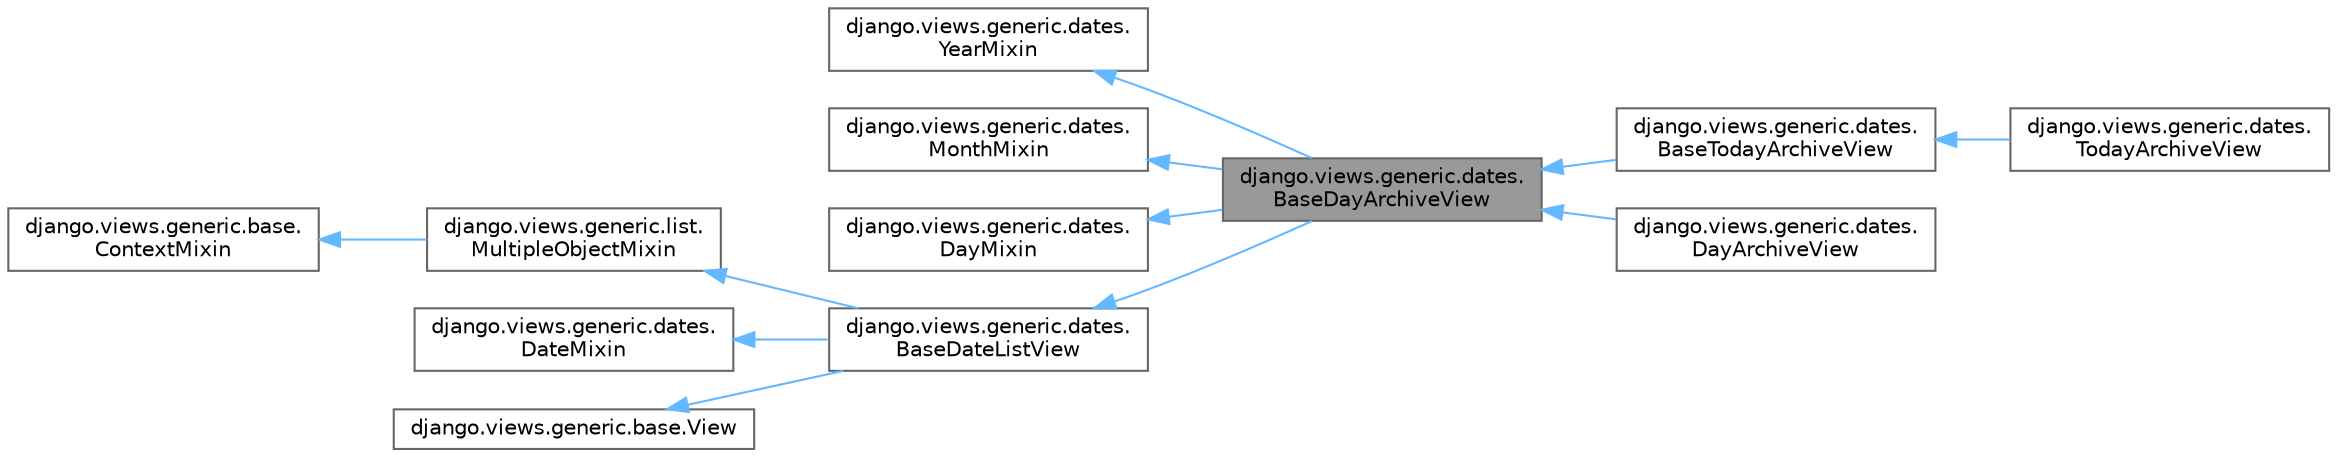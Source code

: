 digraph "django.views.generic.dates.BaseDayArchiveView"
{
 // LATEX_PDF_SIZE
  bgcolor="transparent";
  edge [fontname=Helvetica,fontsize=10,labelfontname=Helvetica,labelfontsize=10];
  node [fontname=Helvetica,fontsize=10,shape=box,height=0.2,width=0.4];
  rankdir="LR";
  Node1 [id="Node000001",label="django.views.generic.dates.\lBaseDayArchiveView",height=0.2,width=0.4,color="gray40", fillcolor="grey60", style="filled", fontcolor="black",tooltip=" "];
  Node2 -> Node1 [id="edge1_Node000001_Node000002",dir="back",color="steelblue1",style="solid",tooltip=" "];
  Node2 [id="Node000002",label="django.views.generic.dates.\lYearMixin",height=0.2,width=0.4,color="gray40", fillcolor="white", style="filled",URL="$classdjango_1_1views_1_1generic_1_1dates_1_1_year_mixin.html",tooltip=" "];
  Node3 -> Node1 [id="edge2_Node000001_Node000003",dir="back",color="steelblue1",style="solid",tooltip=" "];
  Node3 [id="Node000003",label="django.views.generic.dates.\lMonthMixin",height=0.2,width=0.4,color="gray40", fillcolor="white", style="filled",URL="$classdjango_1_1views_1_1generic_1_1dates_1_1_month_mixin.html",tooltip=" "];
  Node4 -> Node1 [id="edge3_Node000001_Node000004",dir="back",color="steelblue1",style="solid",tooltip=" "];
  Node4 [id="Node000004",label="django.views.generic.dates.\lDayMixin",height=0.2,width=0.4,color="gray40", fillcolor="white", style="filled",URL="$classdjango_1_1views_1_1generic_1_1dates_1_1_day_mixin.html",tooltip=" "];
  Node5 -> Node1 [id="edge4_Node000001_Node000005",dir="back",color="steelblue1",style="solid",tooltip=" "];
  Node5 [id="Node000005",label="django.views.generic.dates.\lBaseDateListView",height=0.2,width=0.4,color="gray40", fillcolor="white", style="filled",URL="$classdjango_1_1views_1_1generic_1_1dates_1_1_base_date_list_view.html",tooltip=" "];
  Node6 -> Node5 [id="edge5_Node000005_Node000006",dir="back",color="steelblue1",style="solid",tooltip=" "];
  Node6 [id="Node000006",label="django.views.generic.list.\lMultipleObjectMixin",height=0.2,width=0.4,color="gray40", fillcolor="white", style="filled",URL="$classdjango_1_1views_1_1generic_1_1list_1_1_multiple_object_mixin.html",tooltip=" "];
  Node7 -> Node6 [id="edge6_Node000006_Node000007",dir="back",color="steelblue1",style="solid",tooltip=" "];
  Node7 [id="Node000007",label="django.views.generic.base.\lContextMixin",height=0.2,width=0.4,color="gray40", fillcolor="white", style="filled",URL="$classdjango_1_1views_1_1generic_1_1base_1_1_context_mixin.html",tooltip=" "];
  Node8 -> Node5 [id="edge7_Node000005_Node000008",dir="back",color="steelblue1",style="solid",tooltip=" "];
  Node8 [id="Node000008",label="django.views.generic.dates.\lDateMixin",height=0.2,width=0.4,color="gray40", fillcolor="white", style="filled",URL="$classdjango_1_1views_1_1generic_1_1dates_1_1_date_mixin.html",tooltip=" "];
  Node9 -> Node5 [id="edge8_Node000005_Node000009",dir="back",color="steelblue1",style="solid",tooltip=" "];
  Node9 [id="Node000009",label="django.views.generic.base.View",height=0.2,width=0.4,color="gray40", fillcolor="white", style="filled",URL="$classdjango_1_1views_1_1generic_1_1base_1_1_view.html",tooltip=" "];
  Node1 -> Node10 [id="edge9_Node000001_Node000010",dir="back",color="steelblue1",style="solid",tooltip=" "];
  Node10 [id="Node000010",label="django.views.generic.dates.\lBaseTodayArchiveView",height=0.2,width=0.4,color="gray40", fillcolor="white", style="filled",URL="$classdjango_1_1views_1_1generic_1_1dates_1_1_base_today_archive_view.html",tooltip=" "];
  Node10 -> Node11 [id="edge10_Node000010_Node000011",dir="back",color="steelblue1",style="solid",tooltip=" "];
  Node11 [id="Node000011",label="django.views.generic.dates.\lTodayArchiveView",height=0.2,width=0.4,color="gray40", fillcolor="white", style="filled",URL="$classdjango_1_1views_1_1generic_1_1dates_1_1_today_archive_view.html",tooltip=" "];
  Node1 -> Node12 [id="edge11_Node000001_Node000012",dir="back",color="steelblue1",style="solid",tooltip=" "];
  Node12 [id="Node000012",label="django.views.generic.dates.\lDayArchiveView",height=0.2,width=0.4,color="gray40", fillcolor="white", style="filled",URL="$classdjango_1_1views_1_1generic_1_1dates_1_1_day_archive_view.html",tooltip=" "];
}
